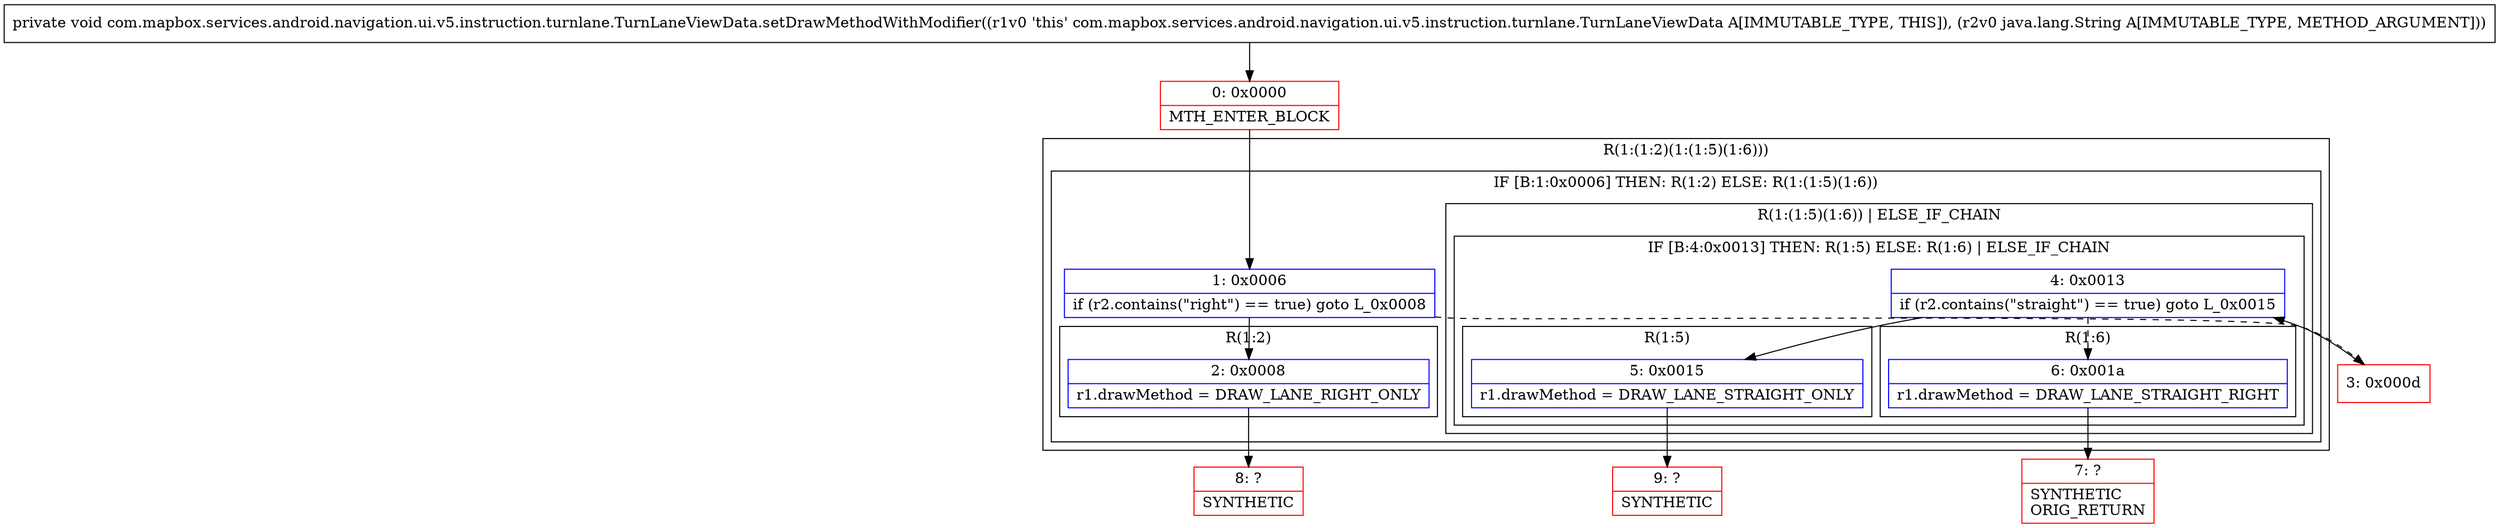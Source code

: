 digraph "CFG forcom.mapbox.services.android.navigation.ui.v5.instruction.turnlane.TurnLaneViewData.setDrawMethodWithModifier(Ljava\/lang\/String;)V" {
subgraph cluster_Region_2001642777 {
label = "R(1:(1:2)(1:(1:5)(1:6)))";
node [shape=record,color=blue];
subgraph cluster_IfRegion_1584684175 {
label = "IF [B:1:0x0006] THEN: R(1:2) ELSE: R(1:(1:5)(1:6))";
node [shape=record,color=blue];
Node_1 [shape=record,label="{1\:\ 0x0006|if (r2.contains(\"right\") == true) goto L_0x0008\l}"];
subgraph cluster_Region_1744509832 {
label = "R(1:2)";
node [shape=record,color=blue];
Node_2 [shape=record,label="{2\:\ 0x0008|r1.drawMethod = DRAW_LANE_RIGHT_ONLY\l}"];
}
subgraph cluster_Region_796762569 {
label = "R(1:(1:5)(1:6)) | ELSE_IF_CHAIN\l";
node [shape=record,color=blue];
subgraph cluster_IfRegion_765050706 {
label = "IF [B:4:0x0013] THEN: R(1:5) ELSE: R(1:6) | ELSE_IF_CHAIN\l";
node [shape=record,color=blue];
Node_4 [shape=record,label="{4\:\ 0x0013|if (r2.contains(\"straight\") == true) goto L_0x0015\l}"];
subgraph cluster_Region_1375014474 {
label = "R(1:5)";
node [shape=record,color=blue];
Node_5 [shape=record,label="{5\:\ 0x0015|r1.drawMethod = DRAW_LANE_STRAIGHT_ONLY\l}"];
}
subgraph cluster_Region_1861052583 {
label = "R(1:6)";
node [shape=record,color=blue];
Node_6 [shape=record,label="{6\:\ 0x001a|r1.drawMethod = DRAW_LANE_STRAIGHT_RIGHT\l}"];
}
}
}
}
}
Node_0 [shape=record,color=red,label="{0\:\ 0x0000|MTH_ENTER_BLOCK\l}"];
Node_3 [shape=record,color=red,label="{3\:\ 0x000d}"];
Node_7 [shape=record,color=red,label="{7\:\ ?|SYNTHETIC\lORIG_RETURN\l}"];
Node_8 [shape=record,color=red,label="{8\:\ ?|SYNTHETIC\l}"];
Node_9 [shape=record,color=red,label="{9\:\ ?|SYNTHETIC\l}"];
MethodNode[shape=record,label="{private void com.mapbox.services.android.navigation.ui.v5.instruction.turnlane.TurnLaneViewData.setDrawMethodWithModifier((r1v0 'this' com.mapbox.services.android.navigation.ui.v5.instruction.turnlane.TurnLaneViewData A[IMMUTABLE_TYPE, THIS]), (r2v0 java.lang.String A[IMMUTABLE_TYPE, METHOD_ARGUMENT])) }"];
MethodNode -> Node_0;
Node_1 -> Node_2;
Node_1 -> Node_3[style=dashed];
Node_2 -> Node_8;
Node_4 -> Node_5;
Node_4 -> Node_6[style=dashed];
Node_5 -> Node_9;
Node_6 -> Node_7;
Node_0 -> Node_1;
Node_3 -> Node_4;
}

